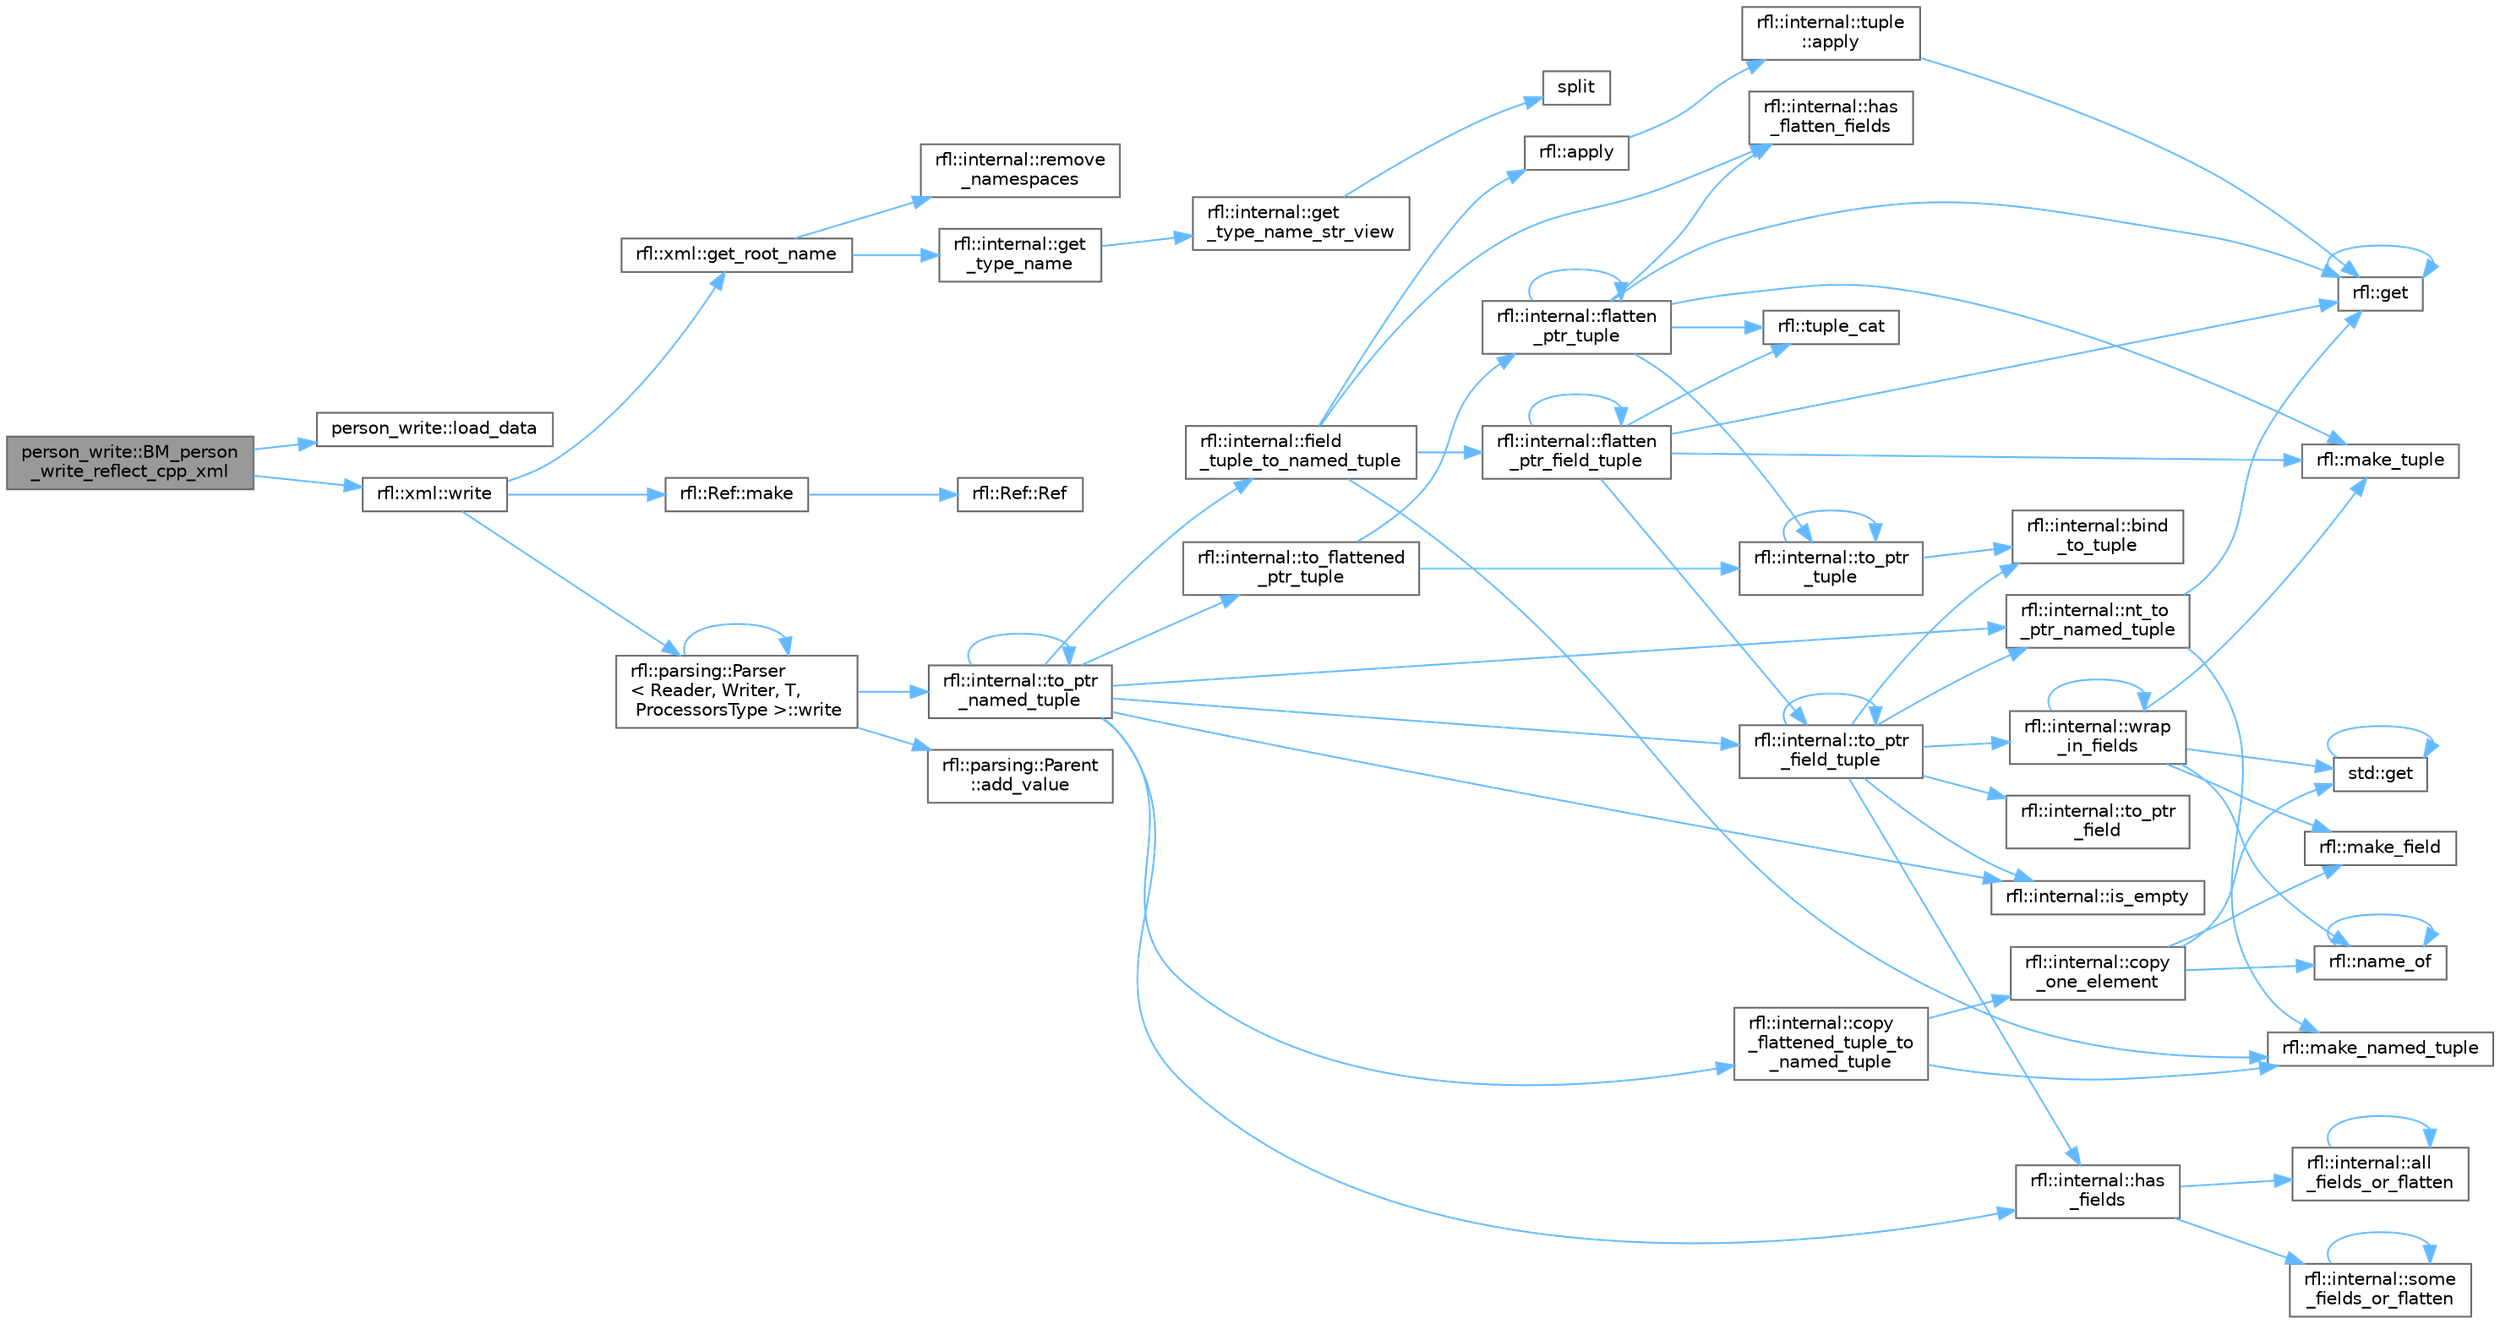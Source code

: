 digraph "person_write::BM_person_write_reflect_cpp_xml"
{
 // LATEX_PDF_SIZE
  bgcolor="transparent";
  edge [fontname=Helvetica,fontsize=10,labelfontname=Helvetica,labelfontsize=10];
  node [fontname=Helvetica,fontsize=10,shape=box,height=0.2,width=0.4];
  rankdir="LR";
  Node1 [id="Node000001",label="person_write::BM_person\l_write_reflect_cpp_xml",height=0.2,width=0.4,color="gray40", fillcolor="grey60", style="filled", fontcolor="black",tooltip=" "];
  Node1 -> Node2 [id="edge69_Node000001_Node000002",color="steelblue1",style="solid",tooltip=" "];
  Node2 [id="Node000002",label="person_write::load_data",height=0.2,width=0.4,color="grey40", fillcolor="white", style="filled",URL="$namespaceperson__write.html#a671f58ab61c499b5caf97c2505fab2c9",tooltip=" "];
  Node1 -> Node3 [id="edge70_Node000001_Node000003",color="steelblue1",style="solid",tooltip=" "];
  Node3 [id="Node000003",label="rfl::xml::write",height=0.2,width=0.4,color="grey40", fillcolor="white", style="filled",URL="$namespacerfl_1_1xml.html#a903c1af58b9d930d9eed463bc53d2f67",tooltip="Writes a XML into an ostream."];
  Node3 -> Node4 [id="edge71_Node000003_Node000004",color="steelblue1",style="solid",tooltip=" "];
  Node4 [id="Node000004",label="rfl::xml::get_root_name",height=0.2,width=0.4,color="grey40", fillcolor="white", style="filled",URL="$namespacerfl_1_1xml.html#aa1c43e1bd5cba4e9f3495d4b9d2cd9c1",tooltip=" "];
  Node4 -> Node5 [id="edge72_Node000004_Node000005",color="steelblue1",style="solid",tooltip=" "];
  Node5 [id="Node000005",label="rfl::internal::get\l_type_name",height=0.2,width=0.4,color="grey40", fillcolor="white", style="filled",URL="$namespacerfl_1_1internal.html#a84fdc8ca8a7bd3b1397de3c4c2d7610d",tooltip=" "];
  Node5 -> Node6 [id="edge73_Node000005_Node000006",color="steelblue1",style="solid",tooltip=" "];
  Node6 [id="Node000006",label="rfl::internal::get\l_type_name_str_view",height=0.2,width=0.4,color="grey40", fillcolor="white", style="filled",URL="$namespacerfl_1_1internal.html#ac2494519cc9d3b019df93d7f950d605f",tooltip=" "];
  Node6 -> Node7 [id="edge74_Node000006_Node000007",color="steelblue1",style="solid",tooltip=" "];
  Node7 [id="Node000007",label="split",height=0.2,width=0.4,color="grey40", fillcolor="white", style="filled",URL="$dff__run_8cpp.html#a0711bc625a1e6944ca62107b5847365f",tooltip=" "];
  Node4 -> Node8 [id="edge75_Node000004_Node000008",color="steelblue1",style="solid",tooltip=" "];
  Node8 [id="Node000008",label="rfl::internal::remove\l_namespaces",height=0.2,width=0.4,color="grey40", fillcolor="white", style="filled",URL="$namespacerfl_1_1internal.html#ab077683f0a9736c592e4e2a921a808b6",tooltip=" "];
  Node3 -> Node9 [id="edge76_Node000003_Node000009",color="steelblue1",style="solid",tooltip=" "];
  Node9 [id="Node000009",label="rfl::Ref::make",height=0.2,width=0.4,color="grey40", fillcolor="white", style="filled",URL="$classrfl_1_1_ref.html#a1501cd0fd114b2dd113fb3abe974275d",tooltip=" "];
  Node9 -> Node10 [id="edge77_Node000009_Node000010",color="steelblue1",style="solid",tooltip=" "];
  Node10 [id="Node000010",label="rfl::Ref::Ref",height=0.2,width=0.4,color="grey40", fillcolor="white", style="filled",URL="$classrfl_1_1_ref.html#a157d7b0b3b1bc2b0833c0843bf056d04",tooltip=" "];
  Node3 -> Node11 [id="edge78_Node000003_Node000011",color="steelblue1",style="solid",tooltip=" "];
  Node11 [id="Node000011",label="rfl::parsing::Parser\l\< Reader, Writer, T,\l ProcessorsType \>::write",height=0.2,width=0.4,color="grey40", fillcolor="white", style="filled",URL="$structrfl_1_1parsing_1_1_parser.html#a16aeefd727355e095bfd19d6c69d3238",tooltip=" "];
  Node11 -> Node12 [id="edge79_Node000011_Node000012",color="steelblue1",style="solid",tooltip=" "];
  Node12 [id="Node000012",label="rfl::parsing::Parent\l::add_value",height=0.2,width=0.4,color="grey40", fillcolor="white", style="filled",URL="$structrfl_1_1parsing_1_1_parent.html#a8f7ebd2389ae6ec315a0e37bd66de63f",tooltip=" "];
  Node11 -> Node13 [id="edge80_Node000011_Node000013",color="steelblue1",style="solid",tooltip=" "];
  Node13 [id="Node000013",label="rfl::internal::to_ptr\l_named_tuple",height=0.2,width=0.4,color="grey40", fillcolor="white", style="filled",URL="$namespacerfl_1_1internal.html#a19594a7d66a271a8f893f2170217e299",tooltip=" "];
  Node13 -> Node14 [id="edge81_Node000013_Node000014",color="steelblue1",style="solid",tooltip=" "];
  Node14 [id="Node000014",label="rfl::internal::copy\l_flattened_tuple_to\l_named_tuple",height=0.2,width=0.4,color="grey40", fillcolor="white", style="filled",URL="$namespacerfl_1_1internal.html#aa4d84e91c691523bdf3dbf8832cba64c",tooltip=" "];
  Node14 -> Node15 [id="edge82_Node000014_Node000015",color="steelblue1",style="solid",tooltip=" "];
  Node15 [id="Node000015",label="rfl::internal::copy\l_one_element",height=0.2,width=0.4,color="grey40", fillcolor="white", style="filled",URL="$namespacerfl_1_1internal.html#a8a566443d85dd9fc0f2e6e4ae131ed55",tooltip=" "];
  Node15 -> Node16 [id="edge83_Node000015_Node000016",color="steelblue1",style="solid",tooltip=" "];
  Node16 [id="Node000016",label="std::get",height=0.2,width=0.4,color="grey40", fillcolor="white", style="filled",URL="$namespacestd.html#aae41d8280b7ccc3f0e0a0be2dab21c8f",tooltip="Gets an element by index."];
  Node16 -> Node16 [id="edge84_Node000016_Node000016",color="steelblue1",style="solid",tooltip=" "];
  Node15 -> Node17 [id="edge85_Node000015_Node000017",color="steelblue1",style="solid",tooltip=" "];
  Node17 [id="Node000017",label="rfl::make_field",height=0.2,width=0.4,color="grey40", fillcolor="white", style="filled",URL="$namespacerfl.html#afb5f68a22d5b6a42a5b4477c35559ce9",tooltip=" "];
  Node15 -> Node18 [id="edge86_Node000015_Node000018",color="steelblue1",style="solid",tooltip=" "];
  Node18 [id="Node000018",label="rfl::name_of",height=0.2,width=0.4,color="grey40", fillcolor="white", style="filled",URL="$namespacerfl.html#a90efd0c5575582354c25333fa30a8013",tooltip="Helper function to retrieve a name at compile time."];
  Node18 -> Node18 [id="edge87_Node000018_Node000018",color="steelblue1",style="solid",tooltip=" "];
  Node14 -> Node19 [id="edge88_Node000014_Node000019",color="steelblue1",style="solid",tooltip=" "];
  Node19 [id="Node000019",label="rfl::make_named_tuple",height=0.2,width=0.4,color="grey40", fillcolor="white", style="filled",URL="$namespacerfl.html#a19523aa875e6c36af474a97f28ed4002",tooltip="Explicit overload for creating empty named tuples."];
  Node13 -> Node20 [id="edge89_Node000013_Node000020",color="steelblue1",style="solid",tooltip=" "];
  Node20 [id="Node000020",label="rfl::internal::field\l_tuple_to_named_tuple",height=0.2,width=0.4,color="grey40", fillcolor="white", style="filled",URL="$namespacerfl_1_1internal.html#a923e1c7faefca7c7af6ec3d7aecccba0",tooltip=" "];
  Node20 -> Node21 [id="edge90_Node000020_Node000021",color="steelblue1",style="solid",tooltip=" "];
  Node21 [id="Node000021",label="rfl::apply",height=0.2,width=0.4,color="grey40", fillcolor="white", style="filled",URL="$namespacerfl.html#aaa94742afd7fde0d6d6cc59ae6d92989",tooltip=" "];
  Node21 -> Node22 [id="edge91_Node000021_Node000022",color="steelblue1",style="solid",tooltip=" "];
  Node22 [id="Node000022",label="rfl::internal::tuple\l::apply",height=0.2,width=0.4,color="grey40", fillcolor="white", style="filled",URL="$namespacerfl_1_1internal_1_1tuple.html#a5fe21ddba2943f200bc6c6e4d8d34e54",tooltip=" "];
  Node22 -> Node23 [id="edge92_Node000022_Node000023",color="steelblue1",style="solid",tooltip=" "];
  Node23 [id="Node000023",label="rfl::get",height=0.2,width=0.4,color="grey40", fillcolor="white", style="filled",URL="$namespacerfl.html#ac379420409251e5a3c0bea4a701daf0a",tooltip="Gets a field by index."];
  Node23 -> Node23 [id="edge93_Node000023_Node000023",color="steelblue1",style="solid",tooltip=" "];
  Node20 -> Node24 [id="edge94_Node000020_Node000024",color="steelblue1",style="solid",tooltip=" "];
  Node24 [id="Node000024",label="rfl::internal::flatten\l_ptr_field_tuple",height=0.2,width=0.4,color="grey40", fillcolor="white", style="filled",URL="$namespacerfl_1_1internal.html#ae729ffba37ab19a6426f80c6ef26e2d6",tooltip=" "];
  Node24 -> Node24 [id="edge95_Node000024_Node000024",color="steelblue1",style="solid",tooltip=" "];
  Node24 -> Node23 [id="edge96_Node000024_Node000023",color="steelblue1",style="solid",tooltip=" "];
  Node24 -> Node25 [id="edge97_Node000024_Node000025",color="steelblue1",style="solid",tooltip=" "];
  Node25 [id="Node000025",label="rfl::make_tuple",height=0.2,width=0.4,color="grey40", fillcolor="white", style="filled",URL="$namespacerfl.html#ac71a9ec8b4d8fd347719083ec38c00f9",tooltip=" "];
  Node24 -> Node26 [id="edge98_Node000024_Node000026",color="steelblue1",style="solid",tooltip=" "];
  Node26 [id="Node000026",label="rfl::internal::to_ptr\l_field_tuple",height=0.2,width=0.4,color="grey40", fillcolor="white", style="filled",URL="$namespacerfl_1_1internal.html#a4c5ce682ef0d85a0edc5fc36074815d2",tooltip=" "];
  Node26 -> Node27 [id="edge99_Node000026_Node000027",color="steelblue1",style="solid",tooltip=" "];
  Node27 [id="Node000027",label="rfl::internal::bind\l_to_tuple",height=0.2,width=0.4,color="grey40", fillcolor="white", style="filled",URL="$namespacerfl_1_1internal.html#aaccfbbd07ded0a84498cea052cb3d443",tooltip=" "];
  Node26 -> Node28 [id="edge100_Node000026_Node000028",color="steelblue1",style="solid",tooltip=" "];
  Node28 [id="Node000028",label="rfl::internal::has\l_fields",height=0.2,width=0.4,color="grey40", fillcolor="white", style="filled",URL="$namespacerfl_1_1internal.html#a4bf6ff2224c907a5df21f524e650fd17",tooltip=" "];
  Node28 -> Node29 [id="edge101_Node000028_Node000029",color="steelblue1",style="solid",tooltip=" "];
  Node29 [id="Node000029",label="rfl::internal::all\l_fields_or_flatten",height=0.2,width=0.4,color="grey40", fillcolor="white", style="filled",URL="$namespacerfl_1_1internal.html#a012b9c8f5d6103eb084598eca9f9f631",tooltip=" "];
  Node29 -> Node29 [id="edge102_Node000029_Node000029",color="steelblue1",style="solid",tooltip=" "];
  Node28 -> Node30 [id="edge103_Node000028_Node000030",color="steelblue1",style="solid",tooltip=" "];
  Node30 [id="Node000030",label="rfl::internal::some\l_fields_or_flatten",height=0.2,width=0.4,color="grey40", fillcolor="white", style="filled",URL="$namespacerfl_1_1internal.html#a71c929c1a514d827549eb15d4355de92",tooltip=" "];
  Node30 -> Node30 [id="edge104_Node000030_Node000030",color="steelblue1",style="solid",tooltip=" "];
  Node26 -> Node31 [id="edge105_Node000026_Node000031",color="steelblue1",style="solid",tooltip=" "];
  Node31 [id="Node000031",label="rfl::internal::is_empty",height=0.2,width=0.4,color="grey40", fillcolor="white", style="filled",URL="$namespacerfl_1_1internal.html#a818161434e9e7892d403a7c92d7268fe",tooltip=" "];
  Node26 -> Node32 [id="edge106_Node000026_Node000032",color="steelblue1",style="solid",tooltip=" "];
  Node32 [id="Node000032",label="rfl::internal::nt_to\l_ptr_named_tuple",height=0.2,width=0.4,color="grey40", fillcolor="white", style="filled",URL="$namespacerfl_1_1internal.html#a444ef522c6d66572aa5cd3ccde829885",tooltip=" "];
  Node32 -> Node23 [id="edge107_Node000032_Node000023",color="steelblue1",style="solid",tooltip=" "];
  Node32 -> Node19 [id="edge108_Node000032_Node000019",color="steelblue1",style="solid",tooltip=" "];
  Node26 -> Node33 [id="edge109_Node000026_Node000033",color="steelblue1",style="solid",tooltip=" "];
  Node33 [id="Node000033",label="rfl::internal::to_ptr\l_field",height=0.2,width=0.4,color="grey40", fillcolor="white", style="filled",URL="$namespacerfl_1_1internal.html#ab7e2b5fa9d320f0c9a301fbe22ebc677",tooltip=" "];
  Node26 -> Node26 [id="edge110_Node000026_Node000026",color="steelblue1",style="solid",tooltip=" "];
  Node26 -> Node34 [id="edge111_Node000026_Node000034",color="steelblue1",style="solid",tooltip=" "];
  Node34 [id="Node000034",label="rfl::internal::wrap\l_in_fields",height=0.2,width=0.4,color="grey40", fillcolor="white", style="filled",URL="$namespacerfl_1_1internal.html#a75a4f615c45abce17e710e72514498d7",tooltip=" "];
  Node34 -> Node16 [id="edge112_Node000034_Node000016",color="steelblue1",style="solid",tooltip=" "];
  Node34 -> Node17 [id="edge113_Node000034_Node000017",color="steelblue1",style="solid",tooltip=" "];
  Node34 -> Node25 [id="edge114_Node000034_Node000025",color="steelblue1",style="solid",tooltip=" "];
  Node34 -> Node18 [id="edge115_Node000034_Node000018",color="steelblue1",style="solid",tooltip=" "];
  Node34 -> Node34 [id="edge116_Node000034_Node000034",color="steelblue1",style="solid",tooltip=" "];
  Node24 -> Node35 [id="edge117_Node000024_Node000035",color="steelblue1",style="solid",tooltip=" "];
  Node35 [id="Node000035",label="rfl::tuple_cat",height=0.2,width=0.4,color="grey40", fillcolor="white", style="filled",URL="$namespacerfl.html#ad4738e8acd2a03b1b2b01c6caa6b27e9",tooltip=" "];
  Node20 -> Node36 [id="edge118_Node000020_Node000036",color="steelblue1",style="solid",tooltip=" "];
  Node36 [id="Node000036",label="rfl::internal::has\l_flatten_fields",height=0.2,width=0.4,color="grey40", fillcolor="white", style="filled",URL="$namespacerfl_1_1internal.html#a60f5d02505f61eabff343c2f5e9c7dbe",tooltip=" "];
  Node20 -> Node19 [id="edge119_Node000020_Node000019",color="steelblue1",style="solid",tooltip=" "];
  Node13 -> Node28 [id="edge120_Node000013_Node000028",color="steelblue1",style="solid",tooltip=" "];
  Node13 -> Node31 [id="edge121_Node000013_Node000031",color="steelblue1",style="solid",tooltip=" "];
  Node13 -> Node32 [id="edge122_Node000013_Node000032",color="steelblue1",style="solid",tooltip=" "];
  Node13 -> Node37 [id="edge123_Node000013_Node000037",color="steelblue1",style="solid",tooltip=" "];
  Node37 [id="Node000037",label="rfl::internal::to_flattened\l_ptr_tuple",height=0.2,width=0.4,color="grey40", fillcolor="white", style="filled",URL="$namespacerfl_1_1internal.html#abe898ac2971112070bfbcc91def971d6",tooltip=" "];
  Node37 -> Node38 [id="edge124_Node000037_Node000038",color="steelblue1",style="solid",tooltip=" "];
  Node38 [id="Node000038",label="rfl::internal::flatten\l_ptr_tuple",height=0.2,width=0.4,color="grey40", fillcolor="white", style="filled",URL="$namespacerfl_1_1internal.html#a3a901d356d0602482acd2f0861f8b472",tooltip=" "];
  Node38 -> Node38 [id="edge125_Node000038_Node000038",color="steelblue1",style="solid",tooltip=" "];
  Node38 -> Node23 [id="edge126_Node000038_Node000023",color="steelblue1",style="solid",tooltip=" "];
  Node38 -> Node36 [id="edge127_Node000038_Node000036",color="steelblue1",style="solid",tooltip=" "];
  Node38 -> Node25 [id="edge128_Node000038_Node000025",color="steelblue1",style="solid",tooltip=" "];
  Node38 -> Node39 [id="edge129_Node000038_Node000039",color="steelblue1",style="solid",tooltip=" "];
  Node39 [id="Node000039",label="rfl::internal::to_ptr\l_tuple",height=0.2,width=0.4,color="grey40", fillcolor="white", style="filled",URL="$namespacerfl_1_1internal.html#a3a36b92d743023e52d9ba1b74cc5fbd1",tooltip=" "];
  Node39 -> Node27 [id="edge130_Node000039_Node000027",color="steelblue1",style="solid",tooltip=" "];
  Node39 -> Node39 [id="edge131_Node000039_Node000039",color="steelblue1",style="solid",tooltip=" "];
  Node38 -> Node35 [id="edge132_Node000038_Node000035",color="steelblue1",style="solid",tooltip=" "];
  Node37 -> Node39 [id="edge133_Node000037_Node000039",color="steelblue1",style="solid",tooltip=" "];
  Node13 -> Node26 [id="edge134_Node000013_Node000026",color="steelblue1",style="solid",tooltip=" "];
  Node13 -> Node13 [id="edge135_Node000013_Node000013",color="steelblue1",style="solid",tooltip=" "];
  Node11 -> Node11 [id="edge136_Node000011_Node000011",color="steelblue1",style="solid",tooltip=" "];
}
